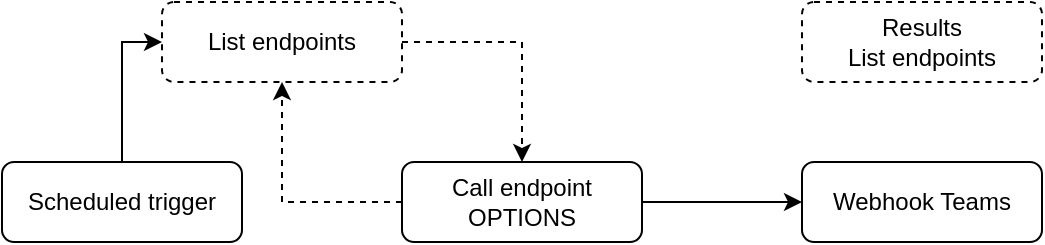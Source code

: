 <mxfile version="26.3.0">
  <diagram name="Page-1" id="GrlLbOBvr6fniatr63W6">
    <mxGraphModel dx="848" dy="615" grid="1" gridSize="10" guides="1" tooltips="1" connect="1" arrows="1" fold="1" page="1" pageScale="1" pageWidth="827" pageHeight="1169" math="0" shadow="0">
      <root>
        <mxCell id="0" />
        <mxCell id="1" parent="0" />
        <mxCell id="GO9LhJ0VnKv5WEZ5KxEu-8" style="edgeStyle=orthogonalEdgeStyle;rounded=0;orthogonalLoop=1;jettySize=auto;html=1;entryX=0;entryY=0.5;entryDx=0;entryDy=0;" edge="1" parent="1" source="GO9LhJ0VnKv5WEZ5KxEu-1" target="GO9LhJ0VnKv5WEZ5KxEu-2">
          <mxGeometry relative="1" as="geometry" />
        </mxCell>
        <mxCell id="GO9LhJ0VnKv5WEZ5KxEu-1" value="Scheduled trigger" style="rounded=1;whiteSpace=wrap;html=1;" vertex="1" parent="1">
          <mxGeometry x="40" y="160" width="120" height="40" as="geometry" />
        </mxCell>
        <mxCell id="GO9LhJ0VnKv5WEZ5KxEu-9" style="edgeStyle=orthogonalEdgeStyle;rounded=0;orthogonalLoop=1;jettySize=auto;html=1;dashed=1;" edge="1" parent="1" source="GO9LhJ0VnKv5WEZ5KxEu-2" target="GO9LhJ0VnKv5WEZ5KxEu-3">
          <mxGeometry relative="1" as="geometry">
            <Array as="points">
              <mxPoint x="300" y="100" />
            </Array>
          </mxGeometry>
        </mxCell>
        <mxCell id="GO9LhJ0VnKv5WEZ5KxEu-2" value="List endpoints" style="rounded=1;whiteSpace=wrap;html=1;dashed=1;" vertex="1" parent="1">
          <mxGeometry x="120" y="80" width="120" height="40" as="geometry" />
        </mxCell>
        <mxCell id="GO9LhJ0VnKv5WEZ5KxEu-6" style="edgeStyle=orthogonalEdgeStyle;rounded=0;orthogonalLoop=1;jettySize=auto;html=1;" edge="1" parent="1" source="GO9LhJ0VnKv5WEZ5KxEu-3" target="GO9LhJ0VnKv5WEZ5KxEu-4">
          <mxGeometry relative="1" as="geometry" />
        </mxCell>
        <mxCell id="GO9LhJ0VnKv5WEZ5KxEu-13" style="edgeStyle=orthogonalEdgeStyle;rounded=0;orthogonalLoop=1;jettySize=auto;html=1;dashed=1;" edge="1" parent="1" source="GO9LhJ0VnKv5WEZ5KxEu-3" target="GO9LhJ0VnKv5WEZ5KxEu-2">
          <mxGeometry relative="1" as="geometry">
            <Array as="points">
              <mxPoint x="180" y="180" />
            </Array>
          </mxGeometry>
        </mxCell>
        <mxCell id="GO9LhJ0VnKv5WEZ5KxEu-3" value="Call endpoint OPTIONS" style="rounded=1;whiteSpace=wrap;html=1;" vertex="1" parent="1">
          <mxGeometry x="240" y="160" width="120" height="40" as="geometry" />
        </mxCell>
        <mxCell id="GO9LhJ0VnKv5WEZ5KxEu-4" value="Webhook Teams" style="rounded=1;whiteSpace=wrap;html=1;" vertex="1" parent="1">
          <mxGeometry x="440" y="160" width="120" height="40" as="geometry" />
        </mxCell>
        <mxCell id="GO9LhJ0VnKv5WEZ5KxEu-7" value="Results &lt;br&gt;List endpoints" style="rounded=1;whiteSpace=wrap;html=1;dashed=1;" vertex="1" parent="1">
          <mxGeometry x="440" y="80" width="120" height="40" as="geometry" />
        </mxCell>
      </root>
    </mxGraphModel>
  </diagram>
</mxfile>
